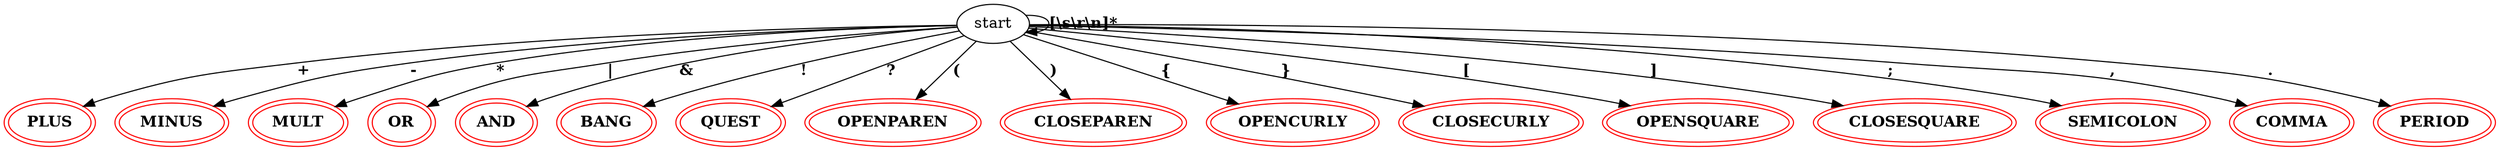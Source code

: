 digraph Symbols_2_FA
{
    start -> start [label="[\\s\\r\\n]*", fontname="Times-Bold"];

    start -> PLUS [label="+", fontname="Times-Bold"];

    start -> MINUS [label="-", fontname="Times-Bold"];

    start -> MULT [label="*", fontname="Times-Bold"];

    start -> OR [label="|", fontname="Times-Bold"];

    start -> AND [label="&", fontname="Times-Bold"];

    start -> BANG [label="!", fontname="Times-Bold"];

    start -> QUEST [label="?", fontname="Times-Bold"];

    start -> OPENPAREN [label="(", fontname="Times-Bold"];

    start -> CLOSEPAREN [label=")", fontname="Times-Bold"];

    start -> OPENCURLY [label="{", fontname="Times-Bold"];

    start -> CLOSECURLY [label="}", fontname="Times-Bold"];

    start -> OPENSQUARE [label="[", fontname="Times-Bold"];

    start -> CLOSESQUARE [label="]", fontname="Times-Bold"];

    start -> SEMICOLON [label=";", fontname="Times-Bold"];

    start -> COMMA [label=",", fontname="Times-Bold"];

    start -> PERIOD [label=".", fontname="Times-Bold"];

    PLUS [peripheries=2,color=red,fontname="Times-Bold"];
    MINUS [peripheries=2,color=red,fontname="Times-Bold"];
    MULT [peripheries=2,color=red,fontname="Times-Bold"];
    OR [peripheries=2,color=red,fontname="Times-Bold"];
    AND [peripheries=2,color=red,fontname="Times-Bold"];
    BANG [peripheries=2,color=red,fontname="Times-Bold"];
    QUEST [peripheries=2,color=red,fontname="Times-Bold"];
    OPENPAREN [peripheries=2,color=red,fontname="Times-Bold"];
    CLOSEPAREN [peripheries=2,color=red,fontname="Times-Bold"];
    OPENCURLY [peripheries=2,color=red,fontname="Times-Bold"];
    CLOSECURLY [peripheries=2,color=red,fontname="Times-Bold"];
    OPENSQUARE [peripheries=2,color=red,fontname="Times-Bold"];
    CLOSESQUARE [peripheries=2,color=red,fontname="Times-Bold"];
    SEMICOLON [peripheries=2,color=red,fontname="Times-Bold"];
    COMMA [peripheries=2,color=red,fontname="Times-Bold"];
    PERIOD [peripheries=2,color=red,fontname="Times-Bold"];
}